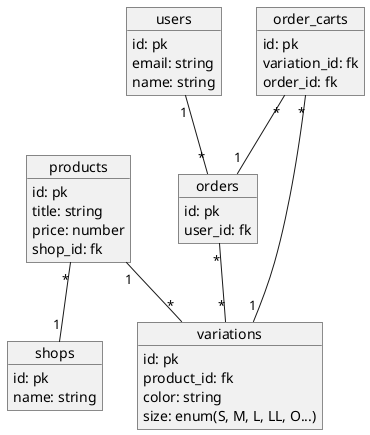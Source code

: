 @startuml
object products {
    id: pk
    title: string
    price: number
    shop_id: fk
}

object orders {
    id: pk
    user_id: fk
}

object order_carts {
    id: pk
    variation_id: fk
    order_id: fk
}

object users {
    id: pk
    email: string
    name: string
}

object shops {
    id: pk
    name: string
}

object variations {
    id: pk
    product_id: fk
    color: string
    size: enum(S, M, L, LL, O...)
}

products "*" -- "1" shops
users "1" -- "*" orders
order_carts "*" -- "1" orders
order_carts "*" -- "1" variations
products "1" -- "*" variations
orders "*" -- "*" variations
@enduml